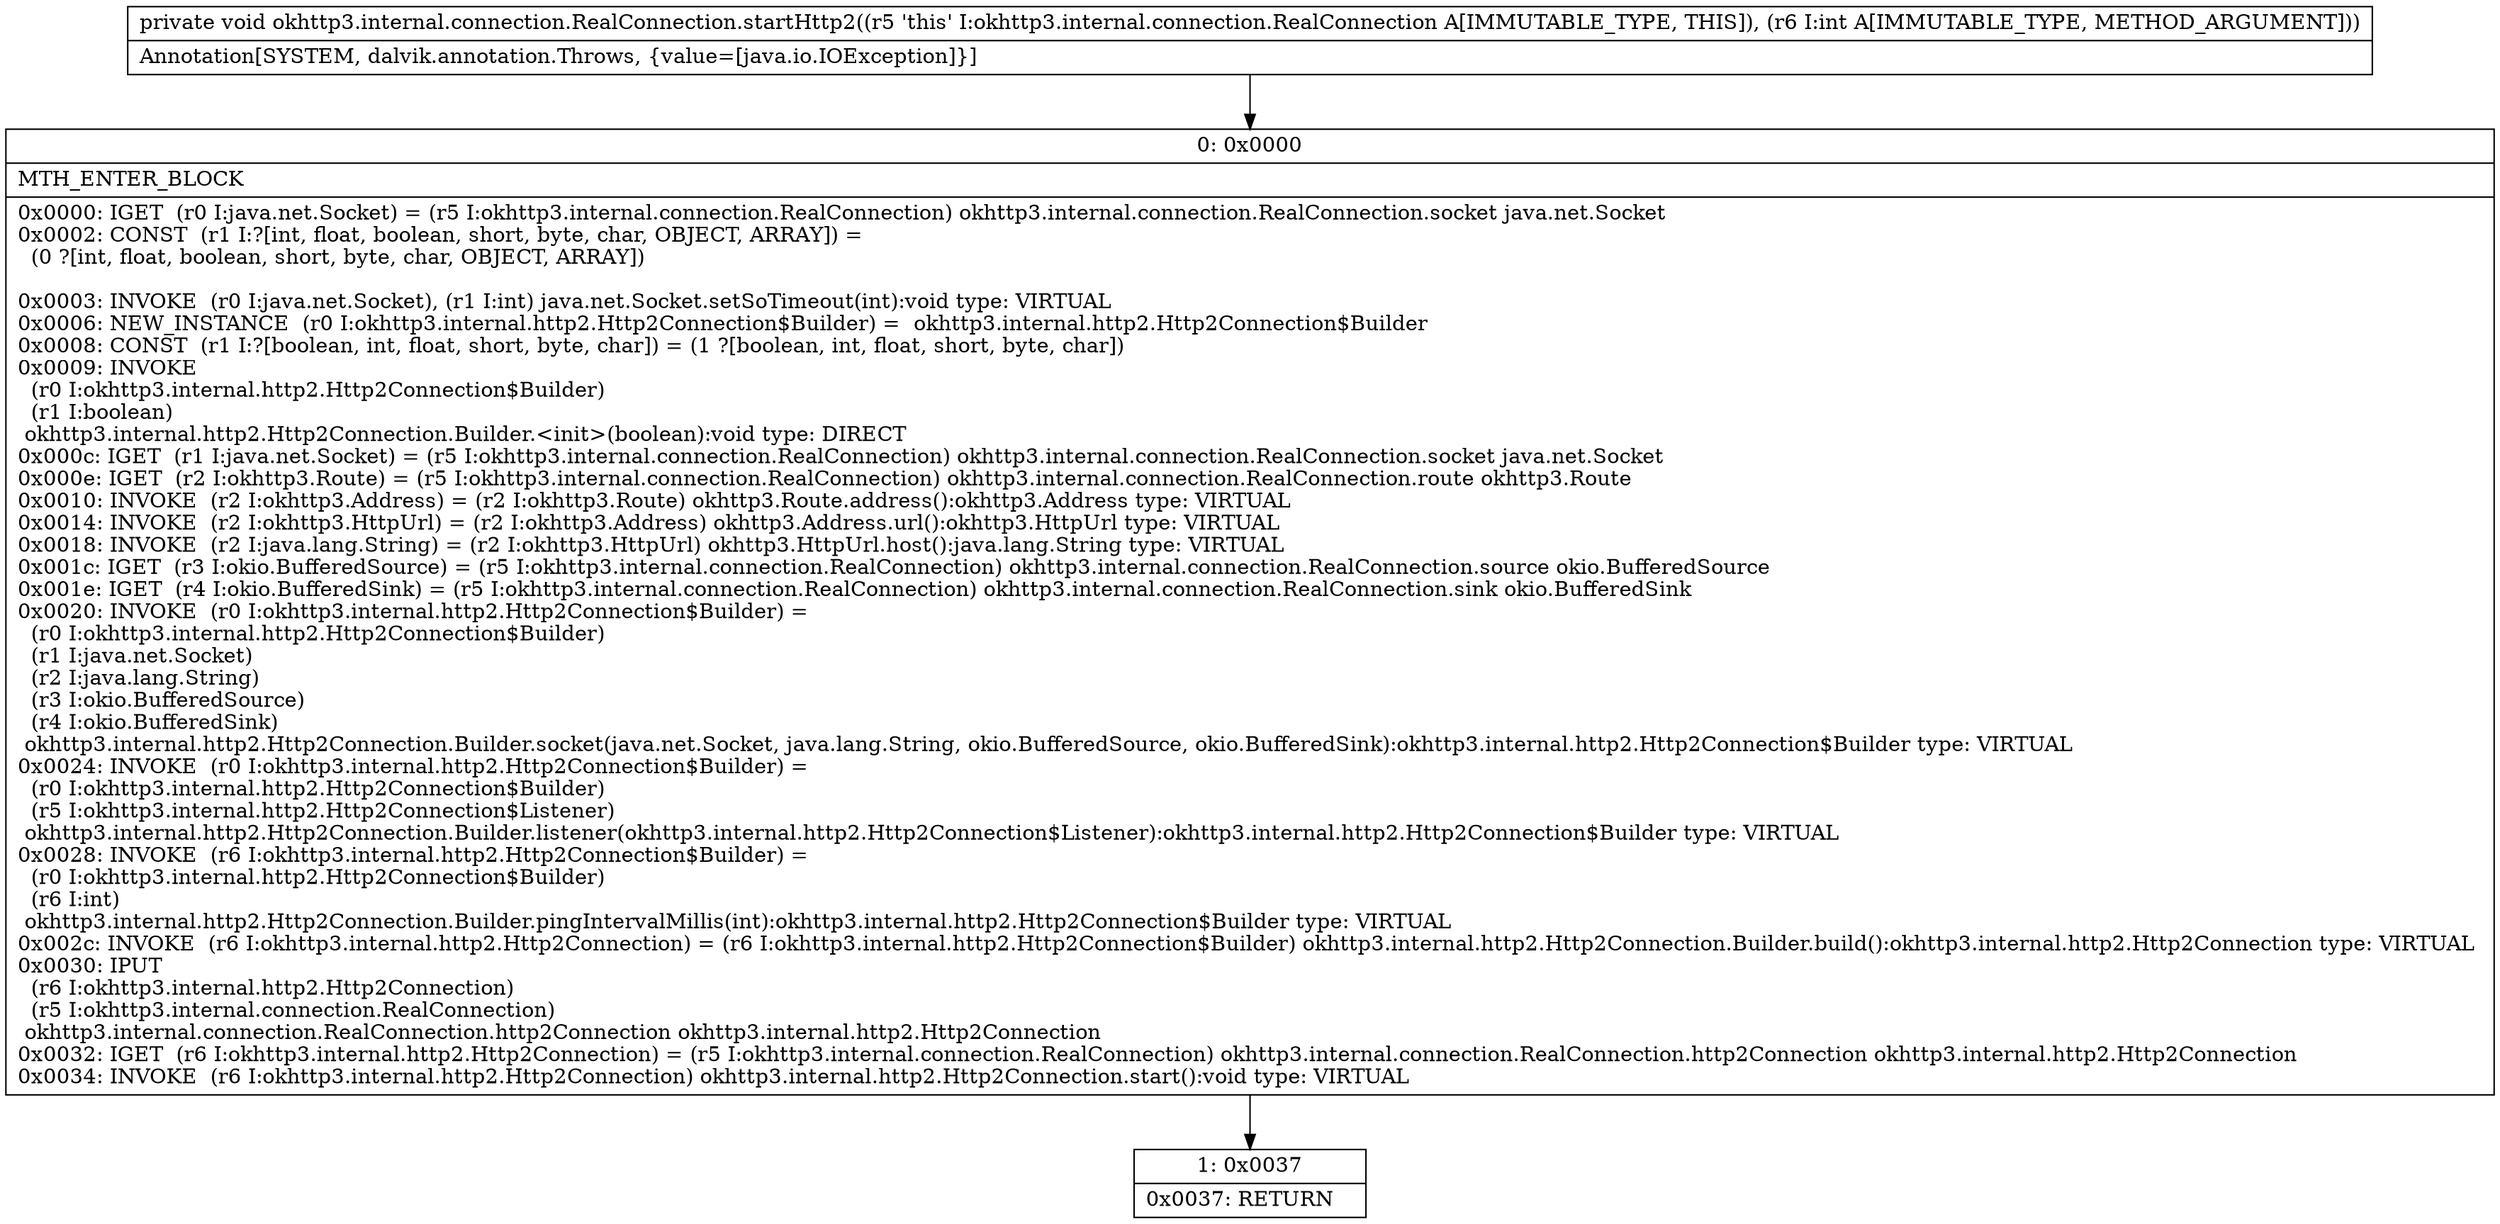 digraph "CFG forokhttp3.internal.connection.RealConnection.startHttp2(I)V" {
Node_0 [shape=record,label="{0\:\ 0x0000|MTH_ENTER_BLOCK\l|0x0000: IGET  (r0 I:java.net.Socket) = (r5 I:okhttp3.internal.connection.RealConnection) okhttp3.internal.connection.RealConnection.socket java.net.Socket \l0x0002: CONST  (r1 I:?[int, float, boolean, short, byte, char, OBJECT, ARRAY]) = \l  (0 ?[int, float, boolean, short, byte, char, OBJECT, ARRAY])\l \l0x0003: INVOKE  (r0 I:java.net.Socket), (r1 I:int) java.net.Socket.setSoTimeout(int):void type: VIRTUAL \l0x0006: NEW_INSTANCE  (r0 I:okhttp3.internal.http2.Http2Connection$Builder) =  okhttp3.internal.http2.Http2Connection$Builder \l0x0008: CONST  (r1 I:?[boolean, int, float, short, byte, char]) = (1 ?[boolean, int, float, short, byte, char]) \l0x0009: INVOKE  \l  (r0 I:okhttp3.internal.http2.Http2Connection$Builder)\l  (r1 I:boolean)\l okhttp3.internal.http2.Http2Connection.Builder.\<init\>(boolean):void type: DIRECT \l0x000c: IGET  (r1 I:java.net.Socket) = (r5 I:okhttp3.internal.connection.RealConnection) okhttp3.internal.connection.RealConnection.socket java.net.Socket \l0x000e: IGET  (r2 I:okhttp3.Route) = (r5 I:okhttp3.internal.connection.RealConnection) okhttp3.internal.connection.RealConnection.route okhttp3.Route \l0x0010: INVOKE  (r2 I:okhttp3.Address) = (r2 I:okhttp3.Route) okhttp3.Route.address():okhttp3.Address type: VIRTUAL \l0x0014: INVOKE  (r2 I:okhttp3.HttpUrl) = (r2 I:okhttp3.Address) okhttp3.Address.url():okhttp3.HttpUrl type: VIRTUAL \l0x0018: INVOKE  (r2 I:java.lang.String) = (r2 I:okhttp3.HttpUrl) okhttp3.HttpUrl.host():java.lang.String type: VIRTUAL \l0x001c: IGET  (r3 I:okio.BufferedSource) = (r5 I:okhttp3.internal.connection.RealConnection) okhttp3.internal.connection.RealConnection.source okio.BufferedSource \l0x001e: IGET  (r4 I:okio.BufferedSink) = (r5 I:okhttp3.internal.connection.RealConnection) okhttp3.internal.connection.RealConnection.sink okio.BufferedSink \l0x0020: INVOKE  (r0 I:okhttp3.internal.http2.Http2Connection$Builder) = \l  (r0 I:okhttp3.internal.http2.Http2Connection$Builder)\l  (r1 I:java.net.Socket)\l  (r2 I:java.lang.String)\l  (r3 I:okio.BufferedSource)\l  (r4 I:okio.BufferedSink)\l okhttp3.internal.http2.Http2Connection.Builder.socket(java.net.Socket, java.lang.String, okio.BufferedSource, okio.BufferedSink):okhttp3.internal.http2.Http2Connection$Builder type: VIRTUAL \l0x0024: INVOKE  (r0 I:okhttp3.internal.http2.Http2Connection$Builder) = \l  (r0 I:okhttp3.internal.http2.Http2Connection$Builder)\l  (r5 I:okhttp3.internal.http2.Http2Connection$Listener)\l okhttp3.internal.http2.Http2Connection.Builder.listener(okhttp3.internal.http2.Http2Connection$Listener):okhttp3.internal.http2.Http2Connection$Builder type: VIRTUAL \l0x0028: INVOKE  (r6 I:okhttp3.internal.http2.Http2Connection$Builder) = \l  (r0 I:okhttp3.internal.http2.Http2Connection$Builder)\l  (r6 I:int)\l okhttp3.internal.http2.Http2Connection.Builder.pingIntervalMillis(int):okhttp3.internal.http2.Http2Connection$Builder type: VIRTUAL \l0x002c: INVOKE  (r6 I:okhttp3.internal.http2.Http2Connection) = (r6 I:okhttp3.internal.http2.Http2Connection$Builder) okhttp3.internal.http2.Http2Connection.Builder.build():okhttp3.internal.http2.Http2Connection type: VIRTUAL \l0x0030: IPUT  \l  (r6 I:okhttp3.internal.http2.Http2Connection)\l  (r5 I:okhttp3.internal.connection.RealConnection)\l okhttp3.internal.connection.RealConnection.http2Connection okhttp3.internal.http2.Http2Connection \l0x0032: IGET  (r6 I:okhttp3.internal.http2.Http2Connection) = (r5 I:okhttp3.internal.connection.RealConnection) okhttp3.internal.connection.RealConnection.http2Connection okhttp3.internal.http2.Http2Connection \l0x0034: INVOKE  (r6 I:okhttp3.internal.http2.Http2Connection) okhttp3.internal.http2.Http2Connection.start():void type: VIRTUAL \l}"];
Node_1 [shape=record,label="{1\:\ 0x0037|0x0037: RETURN   \l}"];
MethodNode[shape=record,label="{private void okhttp3.internal.connection.RealConnection.startHttp2((r5 'this' I:okhttp3.internal.connection.RealConnection A[IMMUTABLE_TYPE, THIS]), (r6 I:int A[IMMUTABLE_TYPE, METHOD_ARGUMENT]))  | Annotation[SYSTEM, dalvik.annotation.Throws, \{value=[java.io.IOException]\}]\l}"];
MethodNode -> Node_0;
Node_0 -> Node_1;
}

